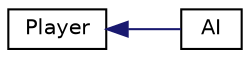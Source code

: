 digraph "Representação gráfica da hiearquia da classe"
{
  edge [fontname="Helvetica",fontsize="10",labelfontname="Helvetica",labelfontsize="10"];
  node [fontname="Helvetica",fontsize="10",shape=record];
  rankdir="LR";
  Node0 [label="Player",height=0.2,width=0.4,color="black", fillcolor="white", style="filled",URL="$d2/d4b/classPlayer.html"];
  Node0 -> Node1 [dir="back",color="midnightblue",fontsize="10",style="solid",fontname="Helvetica"];
  Node1 [label="AI",height=0.2,width=0.4,color="black", fillcolor="white", style="filled",URL="$da/df5/classAI.html",tooltip="Classe que controla a IA de forma a seguir o algoritmo A*. "];
}
